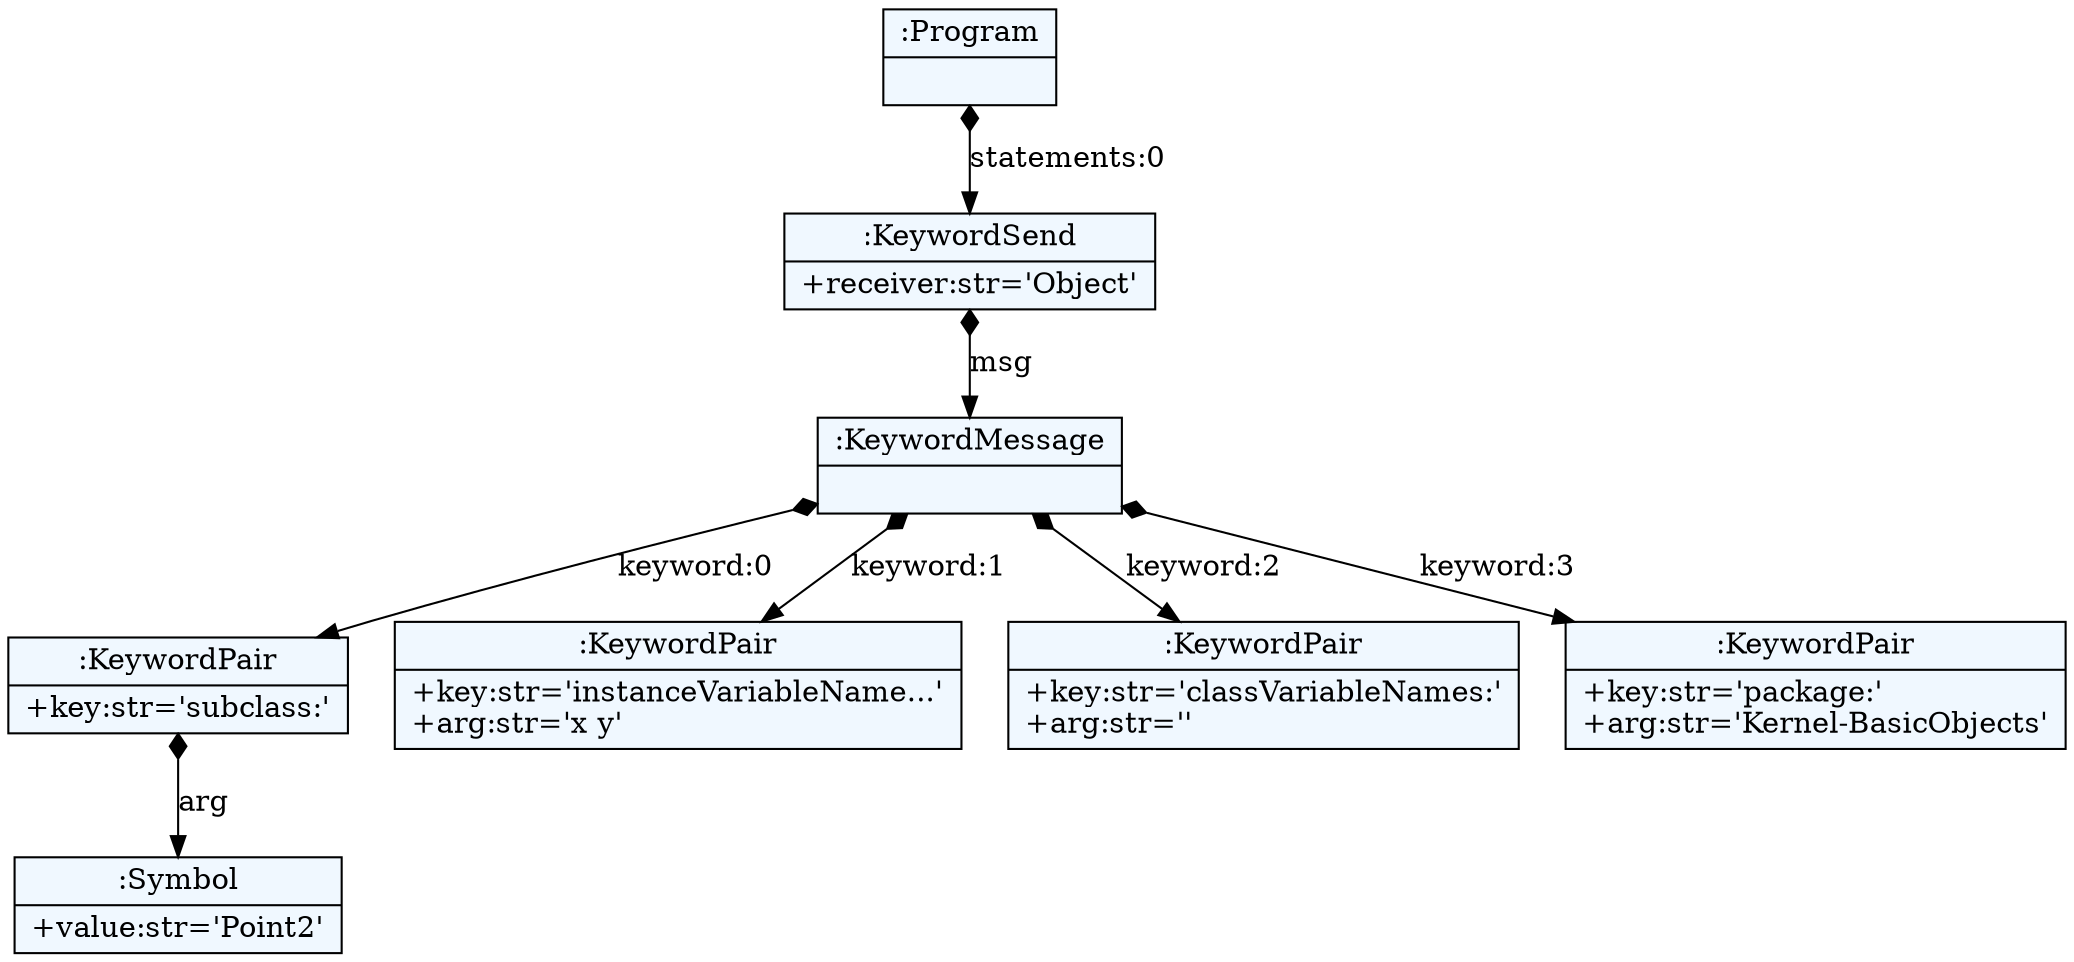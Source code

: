 
    digraph textX {
    fontname = "Bitstream Vera Sans"
    fontsize = 8
    node[
        shape=record,
        style=filled,
        fillcolor=aliceblue
    ]
    nodesep = 0.3
    edge[dir=black,arrowtail=empty]


2614535593880 -> 2614558119360 [label="statements:0" arrowtail=diamond dir=both]
2614558119360 -> 2614583134136 [label="msg" arrowtail=diamond dir=both]
2614583134136 -> 2614583133408 [label="keyword:0" arrowtail=diamond dir=both]
2614583133408 -> 2614583135704 [label="arg" arrowtail=diamond dir=both]
2614583135704[label="{:Symbol|+value:str='Point2'\l}"]
2614583133408[label="{:KeywordPair|+key:str='subclass:'\l}"]
2614583134136 -> 2614583132848 [label="keyword:1" arrowtail=diamond dir=both]
2614583132848[label="{:KeywordPair|+key:str='instanceVariableName...'\l+arg:str='x y'\l}"]
2614583134136 -> 2614583132960 [label="keyword:2" arrowtail=diamond dir=both]
2614583132960[label="{:KeywordPair|+key:str='classVariableNames:'\l+arg:str=''\l}"]
2614583134136 -> 2614583136040 [label="keyword:3" arrowtail=diamond dir=both]
2614583136040[label="{:KeywordPair|+key:str='package:'\l+arg:str='Kernel-BasicObjects'\l}"]
2614583134136[label="{:KeywordMessage|}"]
2614558119360[label="{:KeywordSend|+receiver:str='Object'\l}"]
2614535593880[label="{:Program|}"]

}
